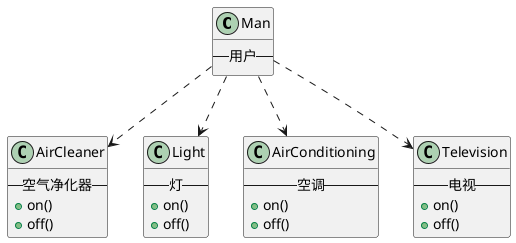 @startuml

class Man{
    -- 用户 --
}

class AirCleaner{
    -- 空气净化器 --
    + on()
    + off()
}

class Light{
    -- 灯 --
    + on()
    + off()
}

class AirConditioning{
    -- 空调 --
    + on()
    + off()
}

class Television{
    -- 电视 --
    + on()
    + off()
}

Man ..> AirCleaner
Man ..> Light
Man ..> AirConditioning
Man ..> Television

@enduml